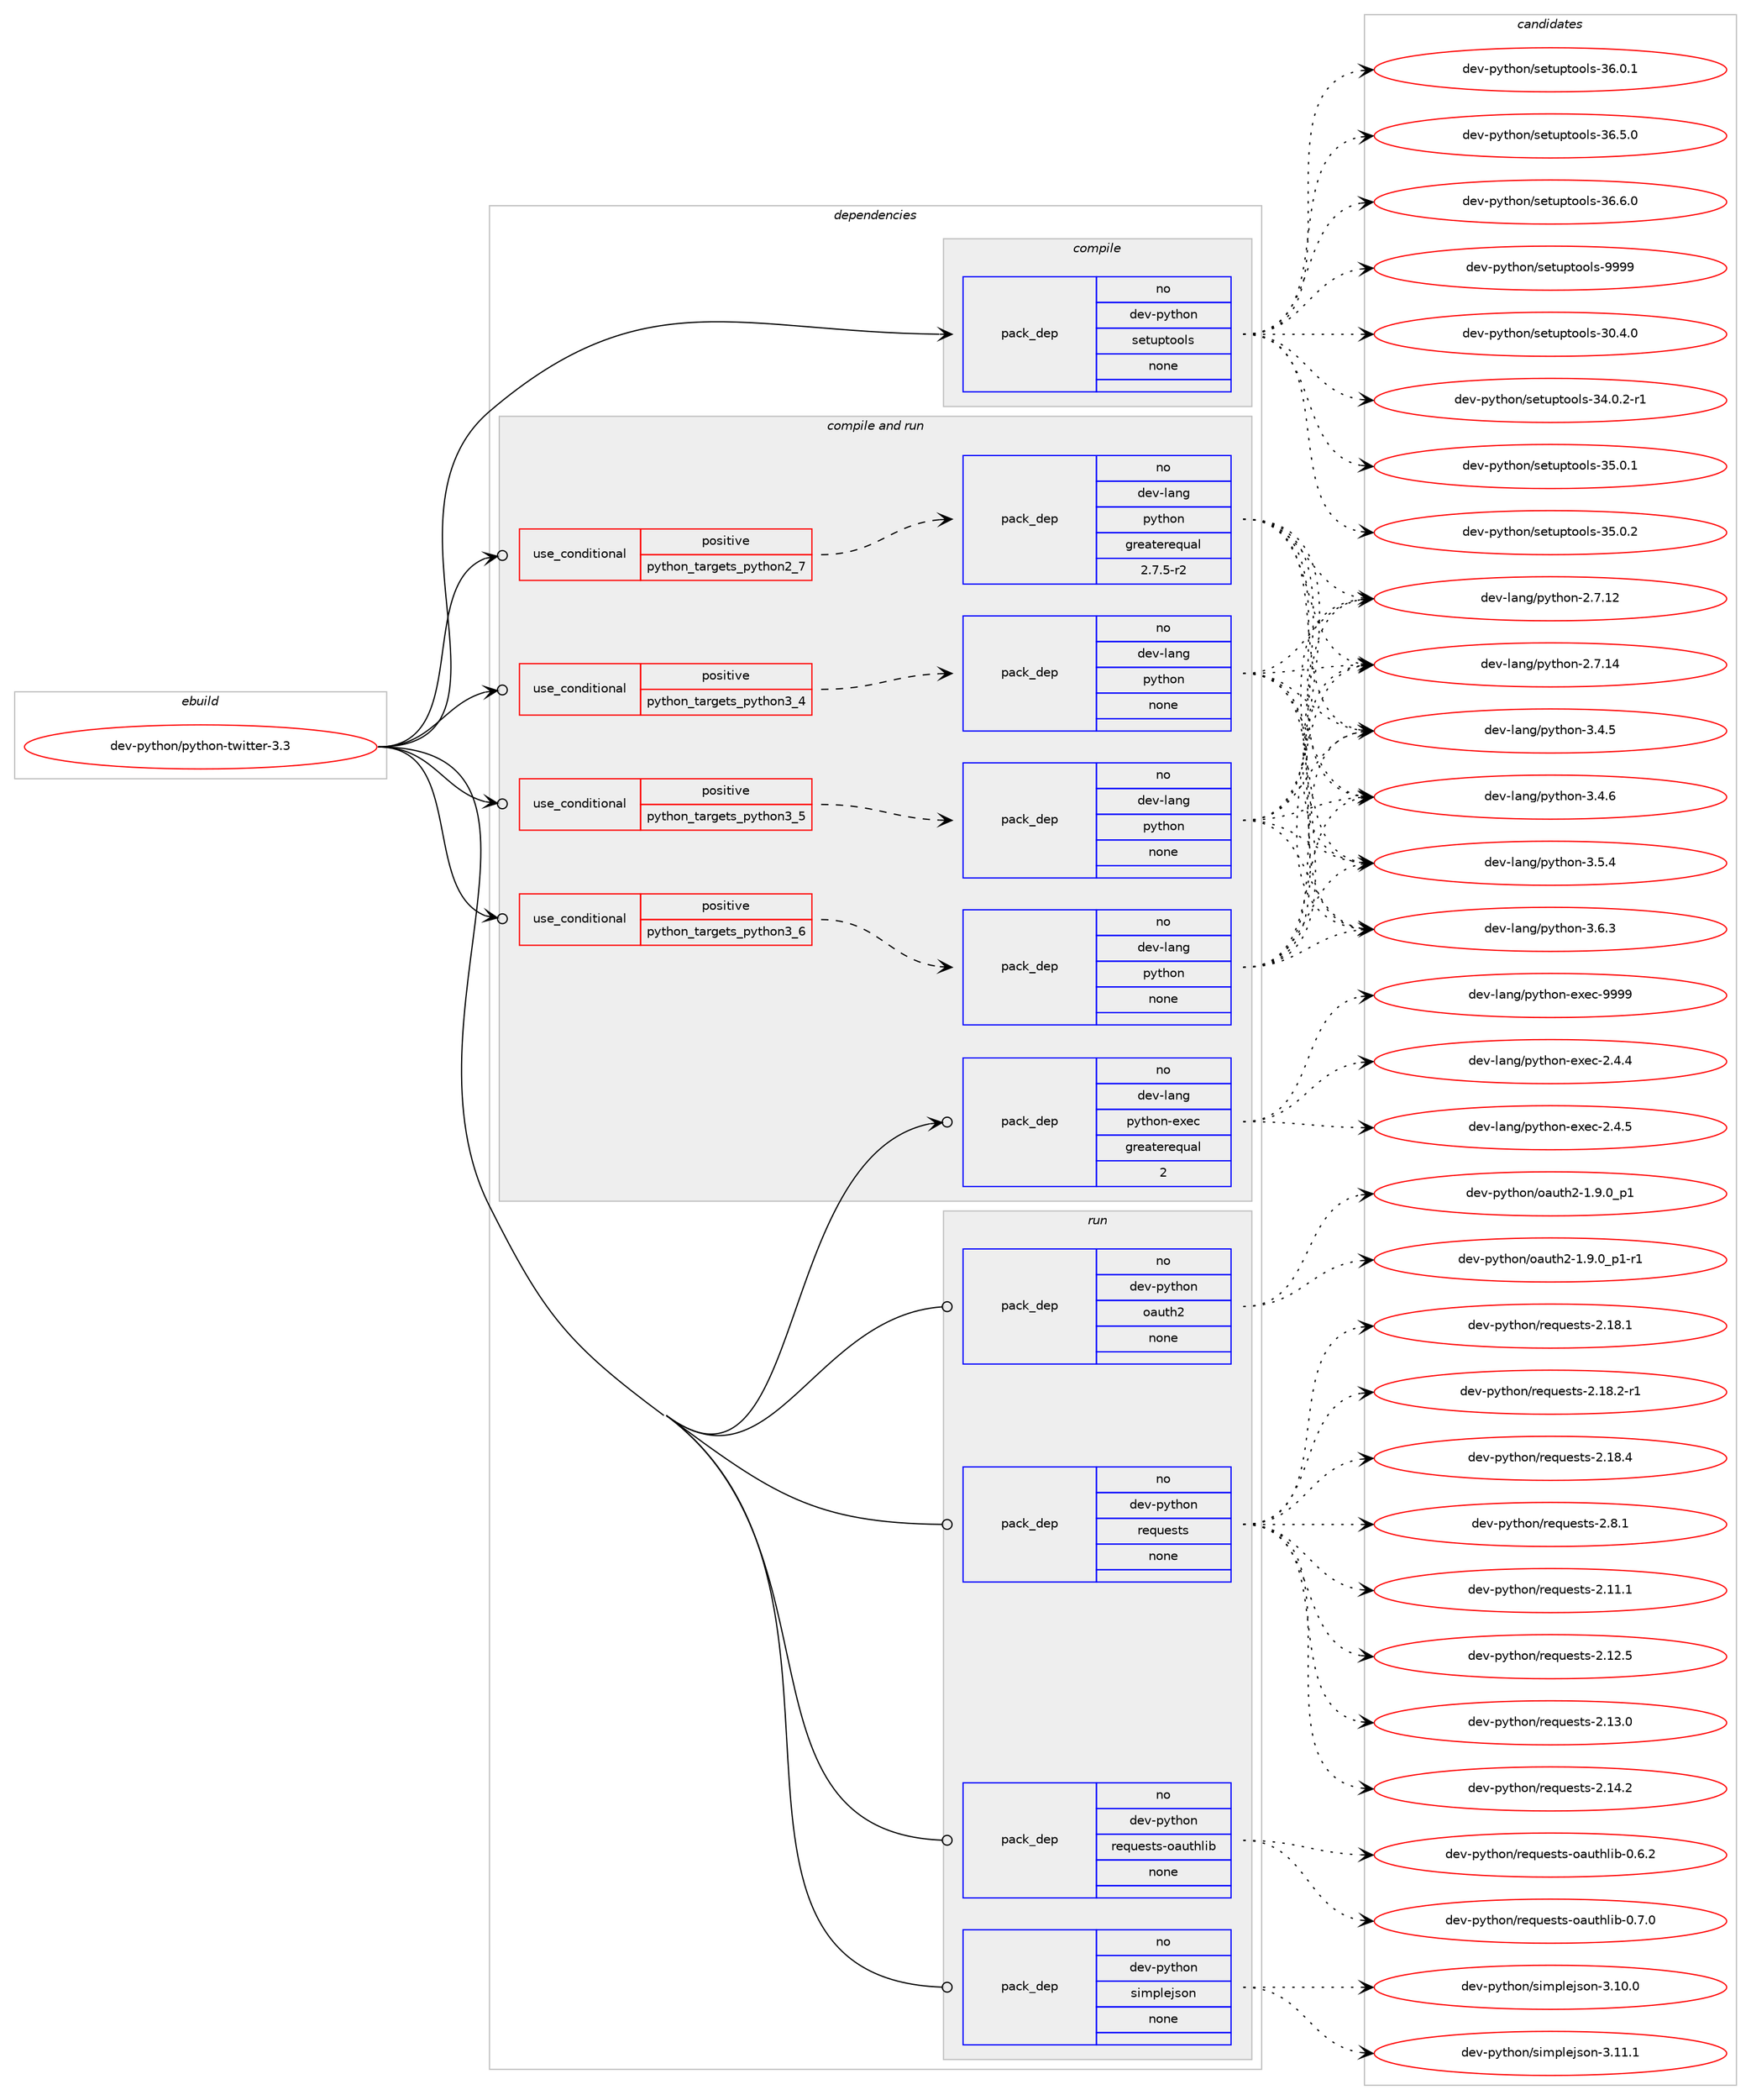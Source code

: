 digraph prolog {

# *************
# Graph options
# *************

newrank=true;
concentrate=true;
compound=true;
graph [rankdir=LR,fontname=Helvetica,fontsize=10,ranksep=1.5];#, ranksep=2.5, nodesep=0.2];
edge  [arrowhead=vee];
node  [fontname=Helvetica,fontsize=10];

# **********
# The ebuild
# **********

subgraph cluster_leftcol {
color=gray;
rank=same;
label=<<i>ebuild</i>>;
id [label="dev-python/python-twitter-3.3", color=red, width=4, href="../dev-python/python-twitter-3.3.svg"];
}

# ****************
# The dependencies
# ****************

subgraph cluster_midcol {
color=gray;
label=<<i>dependencies</i>>;
subgraph cluster_compile {
fillcolor="#eeeeee";
style=filled;
label=<<i>compile</i>>;
subgraph pack139237 {
dependency183616 [label=<<TABLE BORDER="0" CELLBORDER="1" CELLSPACING="0" CELLPADDING="4" WIDTH="220"><TR><TD ROWSPAN="6" CELLPADDING="30">pack_dep</TD></TR><TR><TD WIDTH="110">no</TD></TR><TR><TD>dev-python</TD></TR><TR><TD>setuptools</TD></TR><TR><TD>none</TD></TR><TR><TD></TD></TR></TABLE>>, shape=none, color=blue];
}
id:e -> dependency183616:w [weight=20,style="solid",arrowhead="vee"];
}
subgraph cluster_compileandrun {
fillcolor="#eeeeee";
style=filled;
label=<<i>compile and run</i>>;
subgraph cond40430 {
dependency183617 [label=<<TABLE BORDER="0" CELLBORDER="1" CELLSPACING="0" CELLPADDING="4"><TR><TD ROWSPAN="3" CELLPADDING="10">use_conditional</TD></TR><TR><TD>positive</TD></TR><TR><TD>python_targets_python2_7</TD></TR></TABLE>>, shape=none, color=red];
subgraph pack139238 {
dependency183618 [label=<<TABLE BORDER="0" CELLBORDER="1" CELLSPACING="0" CELLPADDING="4" WIDTH="220"><TR><TD ROWSPAN="6" CELLPADDING="30">pack_dep</TD></TR><TR><TD WIDTH="110">no</TD></TR><TR><TD>dev-lang</TD></TR><TR><TD>python</TD></TR><TR><TD>greaterequal</TD></TR><TR><TD>2.7.5-r2</TD></TR></TABLE>>, shape=none, color=blue];
}
dependency183617:e -> dependency183618:w [weight=20,style="dashed",arrowhead="vee"];
}
id:e -> dependency183617:w [weight=20,style="solid",arrowhead="odotvee"];
subgraph cond40431 {
dependency183619 [label=<<TABLE BORDER="0" CELLBORDER="1" CELLSPACING="0" CELLPADDING="4"><TR><TD ROWSPAN="3" CELLPADDING="10">use_conditional</TD></TR><TR><TD>positive</TD></TR><TR><TD>python_targets_python3_4</TD></TR></TABLE>>, shape=none, color=red];
subgraph pack139239 {
dependency183620 [label=<<TABLE BORDER="0" CELLBORDER="1" CELLSPACING="0" CELLPADDING="4" WIDTH="220"><TR><TD ROWSPAN="6" CELLPADDING="30">pack_dep</TD></TR><TR><TD WIDTH="110">no</TD></TR><TR><TD>dev-lang</TD></TR><TR><TD>python</TD></TR><TR><TD>none</TD></TR><TR><TD></TD></TR></TABLE>>, shape=none, color=blue];
}
dependency183619:e -> dependency183620:w [weight=20,style="dashed",arrowhead="vee"];
}
id:e -> dependency183619:w [weight=20,style="solid",arrowhead="odotvee"];
subgraph cond40432 {
dependency183621 [label=<<TABLE BORDER="0" CELLBORDER="1" CELLSPACING="0" CELLPADDING="4"><TR><TD ROWSPAN="3" CELLPADDING="10">use_conditional</TD></TR><TR><TD>positive</TD></TR><TR><TD>python_targets_python3_5</TD></TR></TABLE>>, shape=none, color=red];
subgraph pack139240 {
dependency183622 [label=<<TABLE BORDER="0" CELLBORDER="1" CELLSPACING="0" CELLPADDING="4" WIDTH="220"><TR><TD ROWSPAN="6" CELLPADDING="30">pack_dep</TD></TR><TR><TD WIDTH="110">no</TD></TR><TR><TD>dev-lang</TD></TR><TR><TD>python</TD></TR><TR><TD>none</TD></TR><TR><TD></TD></TR></TABLE>>, shape=none, color=blue];
}
dependency183621:e -> dependency183622:w [weight=20,style="dashed",arrowhead="vee"];
}
id:e -> dependency183621:w [weight=20,style="solid",arrowhead="odotvee"];
subgraph cond40433 {
dependency183623 [label=<<TABLE BORDER="0" CELLBORDER="1" CELLSPACING="0" CELLPADDING="4"><TR><TD ROWSPAN="3" CELLPADDING="10">use_conditional</TD></TR><TR><TD>positive</TD></TR><TR><TD>python_targets_python3_6</TD></TR></TABLE>>, shape=none, color=red];
subgraph pack139241 {
dependency183624 [label=<<TABLE BORDER="0" CELLBORDER="1" CELLSPACING="0" CELLPADDING="4" WIDTH="220"><TR><TD ROWSPAN="6" CELLPADDING="30">pack_dep</TD></TR><TR><TD WIDTH="110">no</TD></TR><TR><TD>dev-lang</TD></TR><TR><TD>python</TD></TR><TR><TD>none</TD></TR><TR><TD></TD></TR></TABLE>>, shape=none, color=blue];
}
dependency183623:e -> dependency183624:w [weight=20,style="dashed",arrowhead="vee"];
}
id:e -> dependency183623:w [weight=20,style="solid",arrowhead="odotvee"];
subgraph pack139242 {
dependency183625 [label=<<TABLE BORDER="0" CELLBORDER="1" CELLSPACING="0" CELLPADDING="4" WIDTH="220"><TR><TD ROWSPAN="6" CELLPADDING="30">pack_dep</TD></TR><TR><TD WIDTH="110">no</TD></TR><TR><TD>dev-lang</TD></TR><TR><TD>python-exec</TD></TR><TR><TD>greaterequal</TD></TR><TR><TD>2</TD></TR></TABLE>>, shape=none, color=blue];
}
id:e -> dependency183625:w [weight=20,style="solid",arrowhead="odotvee"];
}
subgraph cluster_run {
fillcolor="#eeeeee";
style=filled;
label=<<i>run</i>>;
subgraph pack139243 {
dependency183626 [label=<<TABLE BORDER="0" CELLBORDER="1" CELLSPACING="0" CELLPADDING="4" WIDTH="220"><TR><TD ROWSPAN="6" CELLPADDING="30">pack_dep</TD></TR><TR><TD WIDTH="110">no</TD></TR><TR><TD>dev-python</TD></TR><TR><TD>oauth2</TD></TR><TR><TD>none</TD></TR><TR><TD></TD></TR></TABLE>>, shape=none, color=blue];
}
id:e -> dependency183626:w [weight=20,style="solid",arrowhead="odot"];
subgraph pack139244 {
dependency183627 [label=<<TABLE BORDER="0" CELLBORDER="1" CELLSPACING="0" CELLPADDING="4" WIDTH="220"><TR><TD ROWSPAN="6" CELLPADDING="30">pack_dep</TD></TR><TR><TD WIDTH="110">no</TD></TR><TR><TD>dev-python</TD></TR><TR><TD>requests</TD></TR><TR><TD>none</TD></TR><TR><TD></TD></TR></TABLE>>, shape=none, color=blue];
}
id:e -> dependency183627:w [weight=20,style="solid",arrowhead="odot"];
subgraph pack139245 {
dependency183628 [label=<<TABLE BORDER="0" CELLBORDER="1" CELLSPACING="0" CELLPADDING="4" WIDTH="220"><TR><TD ROWSPAN="6" CELLPADDING="30">pack_dep</TD></TR><TR><TD WIDTH="110">no</TD></TR><TR><TD>dev-python</TD></TR><TR><TD>requests-oauthlib</TD></TR><TR><TD>none</TD></TR><TR><TD></TD></TR></TABLE>>, shape=none, color=blue];
}
id:e -> dependency183628:w [weight=20,style="solid",arrowhead="odot"];
subgraph pack139246 {
dependency183629 [label=<<TABLE BORDER="0" CELLBORDER="1" CELLSPACING="0" CELLPADDING="4" WIDTH="220"><TR><TD ROWSPAN="6" CELLPADDING="30">pack_dep</TD></TR><TR><TD WIDTH="110">no</TD></TR><TR><TD>dev-python</TD></TR><TR><TD>simplejson</TD></TR><TR><TD>none</TD></TR><TR><TD></TD></TR></TABLE>>, shape=none, color=blue];
}
id:e -> dependency183629:w [weight=20,style="solid",arrowhead="odot"];
}
}

# **************
# The candidates
# **************

subgraph cluster_choices {
rank=same;
color=gray;
label=<<i>candidates</i>>;

subgraph choice139237 {
color=black;
nodesep=1;
choice100101118451121211161041111104711510111611711211611111110811545514846524648 [label="dev-python/setuptools-30.4.0", color=red, width=4,href="../dev-python/setuptools-30.4.0.svg"];
choice1001011184511212111610411111047115101116117112116111111108115455152464846504511449 [label="dev-python/setuptools-34.0.2-r1", color=red, width=4,href="../dev-python/setuptools-34.0.2-r1.svg"];
choice100101118451121211161041111104711510111611711211611111110811545515346484649 [label="dev-python/setuptools-35.0.1", color=red, width=4,href="../dev-python/setuptools-35.0.1.svg"];
choice100101118451121211161041111104711510111611711211611111110811545515346484650 [label="dev-python/setuptools-35.0.2", color=red, width=4,href="../dev-python/setuptools-35.0.2.svg"];
choice100101118451121211161041111104711510111611711211611111110811545515446484649 [label="dev-python/setuptools-36.0.1", color=red, width=4,href="../dev-python/setuptools-36.0.1.svg"];
choice100101118451121211161041111104711510111611711211611111110811545515446534648 [label="dev-python/setuptools-36.5.0", color=red, width=4,href="../dev-python/setuptools-36.5.0.svg"];
choice100101118451121211161041111104711510111611711211611111110811545515446544648 [label="dev-python/setuptools-36.6.0", color=red, width=4,href="../dev-python/setuptools-36.6.0.svg"];
choice10010111845112121116104111110471151011161171121161111111081154557575757 [label="dev-python/setuptools-9999", color=red, width=4,href="../dev-python/setuptools-9999.svg"];
dependency183616:e -> choice100101118451121211161041111104711510111611711211611111110811545514846524648:w [style=dotted,weight="100"];
dependency183616:e -> choice1001011184511212111610411111047115101116117112116111111108115455152464846504511449:w [style=dotted,weight="100"];
dependency183616:e -> choice100101118451121211161041111104711510111611711211611111110811545515346484649:w [style=dotted,weight="100"];
dependency183616:e -> choice100101118451121211161041111104711510111611711211611111110811545515346484650:w [style=dotted,weight="100"];
dependency183616:e -> choice100101118451121211161041111104711510111611711211611111110811545515446484649:w [style=dotted,weight="100"];
dependency183616:e -> choice100101118451121211161041111104711510111611711211611111110811545515446534648:w [style=dotted,weight="100"];
dependency183616:e -> choice100101118451121211161041111104711510111611711211611111110811545515446544648:w [style=dotted,weight="100"];
dependency183616:e -> choice10010111845112121116104111110471151011161171121161111111081154557575757:w [style=dotted,weight="100"];
}
subgraph choice139238 {
color=black;
nodesep=1;
choice10010111845108971101034711212111610411111045504655464950 [label="dev-lang/python-2.7.12", color=red, width=4,href="../dev-lang/python-2.7.12.svg"];
choice10010111845108971101034711212111610411111045504655464952 [label="dev-lang/python-2.7.14", color=red, width=4,href="../dev-lang/python-2.7.14.svg"];
choice100101118451089711010347112121116104111110455146524653 [label="dev-lang/python-3.4.5", color=red, width=4,href="../dev-lang/python-3.4.5.svg"];
choice100101118451089711010347112121116104111110455146524654 [label="dev-lang/python-3.4.6", color=red, width=4,href="../dev-lang/python-3.4.6.svg"];
choice100101118451089711010347112121116104111110455146534652 [label="dev-lang/python-3.5.4", color=red, width=4,href="../dev-lang/python-3.5.4.svg"];
choice100101118451089711010347112121116104111110455146544651 [label="dev-lang/python-3.6.3", color=red, width=4,href="../dev-lang/python-3.6.3.svg"];
dependency183618:e -> choice10010111845108971101034711212111610411111045504655464950:w [style=dotted,weight="100"];
dependency183618:e -> choice10010111845108971101034711212111610411111045504655464952:w [style=dotted,weight="100"];
dependency183618:e -> choice100101118451089711010347112121116104111110455146524653:w [style=dotted,weight="100"];
dependency183618:e -> choice100101118451089711010347112121116104111110455146524654:w [style=dotted,weight="100"];
dependency183618:e -> choice100101118451089711010347112121116104111110455146534652:w [style=dotted,weight="100"];
dependency183618:e -> choice100101118451089711010347112121116104111110455146544651:w [style=dotted,weight="100"];
}
subgraph choice139239 {
color=black;
nodesep=1;
choice10010111845108971101034711212111610411111045504655464950 [label="dev-lang/python-2.7.12", color=red, width=4,href="../dev-lang/python-2.7.12.svg"];
choice10010111845108971101034711212111610411111045504655464952 [label="dev-lang/python-2.7.14", color=red, width=4,href="../dev-lang/python-2.7.14.svg"];
choice100101118451089711010347112121116104111110455146524653 [label="dev-lang/python-3.4.5", color=red, width=4,href="../dev-lang/python-3.4.5.svg"];
choice100101118451089711010347112121116104111110455146524654 [label="dev-lang/python-3.4.6", color=red, width=4,href="../dev-lang/python-3.4.6.svg"];
choice100101118451089711010347112121116104111110455146534652 [label="dev-lang/python-3.5.4", color=red, width=4,href="../dev-lang/python-3.5.4.svg"];
choice100101118451089711010347112121116104111110455146544651 [label="dev-lang/python-3.6.3", color=red, width=4,href="../dev-lang/python-3.6.3.svg"];
dependency183620:e -> choice10010111845108971101034711212111610411111045504655464950:w [style=dotted,weight="100"];
dependency183620:e -> choice10010111845108971101034711212111610411111045504655464952:w [style=dotted,weight="100"];
dependency183620:e -> choice100101118451089711010347112121116104111110455146524653:w [style=dotted,weight="100"];
dependency183620:e -> choice100101118451089711010347112121116104111110455146524654:w [style=dotted,weight="100"];
dependency183620:e -> choice100101118451089711010347112121116104111110455146534652:w [style=dotted,weight="100"];
dependency183620:e -> choice100101118451089711010347112121116104111110455146544651:w [style=dotted,weight="100"];
}
subgraph choice139240 {
color=black;
nodesep=1;
choice10010111845108971101034711212111610411111045504655464950 [label="dev-lang/python-2.7.12", color=red, width=4,href="../dev-lang/python-2.7.12.svg"];
choice10010111845108971101034711212111610411111045504655464952 [label="dev-lang/python-2.7.14", color=red, width=4,href="../dev-lang/python-2.7.14.svg"];
choice100101118451089711010347112121116104111110455146524653 [label="dev-lang/python-3.4.5", color=red, width=4,href="../dev-lang/python-3.4.5.svg"];
choice100101118451089711010347112121116104111110455146524654 [label="dev-lang/python-3.4.6", color=red, width=4,href="../dev-lang/python-3.4.6.svg"];
choice100101118451089711010347112121116104111110455146534652 [label="dev-lang/python-3.5.4", color=red, width=4,href="../dev-lang/python-3.5.4.svg"];
choice100101118451089711010347112121116104111110455146544651 [label="dev-lang/python-3.6.3", color=red, width=4,href="../dev-lang/python-3.6.3.svg"];
dependency183622:e -> choice10010111845108971101034711212111610411111045504655464950:w [style=dotted,weight="100"];
dependency183622:e -> choice10010111845108971101034711212111610411111045504655464952:w [style=dotted,weight="100"];
dependency183622:e -> choice100101118451089711010347112121116104111110455146524653:w [style=dotted,weight="100"];
dependency183622:e -> choice100101118451089711010347112121116104111110455146524654:w [style=dotted,weight="100"];
dependency183622:e -> choice100101118451089711010347112121116104111110455146534652:w [style=dotted,weight="100"];
dependency183622:e -> choice100101118451089711010347112121116104111110455146544651:w [style=dotted,weight="100"];
}
subgraph choice139241 {
color=black;
nodesep=1;
choice10010111845108971101034711212111610411111045504655464950 [label="dev-lang/python-2.7.12", color=red, width=4,href="../dev-lang/python-2.7.12.svg"];
choice10010111845108971101034711212111610411111045504655464952 [label="dev-lang/python-2.7.14", color=red, width=4,href="../dev-lang/python-2.7.14.svg"];
choice100101118451089711010347112121116104111110455146524653 [label="dev-lang/python-3.4.5", color=red, width=4,href="../dev-lang/python-3.4.5.svg"];
choice100101118451089711010347112121116104111110455146524654 [label="dev-lang/python-3.4.6", color=red, width=4,href="../dev-lang/python-3.4.6.svg"];
choice100101118451089711010347112121116104111110455146534652 [label="dev-lang/python-3.5.4", color=red, width=4,href="../dev-lang/python-3.5.4.svg"];
choice100101118451089711010347112121116104111110455146544651 [label="dev-lang/python-3.6.3", color=red, width=4,href="../dev-lang/python-3.6.3.svg"];
dependency183624:e -> choice10010111845108971101034711212111610411111045504655464950:w [style=dotted,weight="100"];
dependency183624:e -> choice10010111845108971101034711212111610411111045504655464952:w [style=dotted,weight="100"];
dependency183624:e -> choice100101118451089711010347112121116104111110455146524653:w [style=dotted,weight="100"];
dependency183624:e -> choice100101118451089711010347112121116104111110455146524654:w [style=dotted,weight="100"];
dependency183624:e -> choice100101118451089711010347112121116104111110455146534652:w [style=dotted,weight="100"];
dependency183624:e -> choice100101118451089711010347112121116104111110455146544651:w [style=dotted,weight="100"];
}
subgraph choice139242 {
color=black;
nodesep=1;
choice1001011184510897110103471121211161041111104510112010199455046524652 [label="dev-lang/python-exec-2.4.4", color=red, width=4,href="../dev-lang/python-exec-2.4.4.svg"];
choice1001011184510897110103471121211161041111104510112010199455046524653 [label="dev-lang/python-exec-2.4.5", color=red, width=4,href="../dev-lang/python-exec-2.4.5.svg"];
choice10010111845108971101034711212111610411111045101120101994557575757 [label="dev-lang/python-exec-9999", color=red, width=4,href="../dev-lang/python-exec-9999.svg"];
dependency183625:e -> choice1001011184510897110103471121211161041111104510112010199455046524652:w [style=dotted,weight="100"];
dependency183625:e -> choice1001011184510897110103471121211161041111104510112010199455046524653:w [style=dotted,weight="100"];
dependency183625:e -> choice10010111845108971101034711212111610411111045101120101994557575757:w [style=dotted,weight="100"];
}
subgraph choice139243 {
color=black;
nodesep=1;
choice100101118451121211161041111104711197117116104504549465746489511249 [label="dev-python/oauth2-1.9.0_p1", color=red, width=4,href="../dev-python/oauth2-1.9.0_p1.svg"];
choice1001011184511212111610411111047111971171161045045494657464895112494511449 [label="dev-python/oauth2-1.9.0_p1-r1", color=red, width=4,href="../dev-python/oauth2-1.9.0_p1-r1.svg"];
dependency183626:e -> choice100101118451121211161041111104711197117116104504549465746489511249:w [style=dotted,weight="100"];
dependency183626:e -> choice1001011184511212111610411111047111971171161045045494657464895112494511449:w [style=dotted,weight="100"];
}
subgraph choice139244 {
color=black;
nodesep=1;
choice100101118451121211161041111104711410111311710111511611545504649494649 [label="dev-python/requests-2.11.1", color=red, width=4,href="../dev-python/requests-2.11.1.svg"];
choice100101118451121211161041111104711410111311710111511611545504649504653 [label="dev-python/requests-2.12.5", color=red, width=4,href="../dev-python/requests-2.12.5.svg"];
choice100101118451121211161041111104711410111311710111511611545504649514648 [label="dev-python/requests-2.13.0", color=red, width=4,href="../dev-python/requests-2.13.0.svg"];
choice100101118451121211161041111104711410111311710111511611545504649524650 [label="dev-python/requests-2.14.2", color=red, width=4,href="../dev-python/requests-2.14.2.svg"];
choice100101118451121211161041111104711410111311710111511611545504649564649 [label="dev-python/requests-2.18.1", color=red, width=4,href="../dev-python/requests-2.18.1.svg"];
choice1001011184511212111610411111047114101113117101115116115455046495646504511449 [label="dev-python/requests-2.18.2-r1", color=red, width=4,href="../dev-python/requests-2.18.2-r1.svg"];
choice100101118451121211161041111104711410111311710111511611545504649564652 [label="dev-python/requests-2.18.4", color=red, width=4,href="../dev-python/requests-2.18.4.svg"];
choice1001011184511212111610411111047114101113117101115116115455046564649 [label="dev-python/requests-2.8.1", color=red, width=4,href="../dev-python/requests-2.8.1.svg"];
dependency183627:e -> choice100101118451121211161041111104711410111311710111511611545504649494649:w [style=dotted,weight="100"];
dependency183627:e -> choice100101118451121211161041111104711410111311710111511611545504649504653:w [style=dotted,weight="100"];
dependency183627:e -> choice100101118451121211161041111104711410111311710111511611545504649514648:w [style=dotted,weight="100"];
dependency183627:e -> choice100101118451121211161041111104711410111311710111511611545504649524650:w [style=dotted,weight="100"];
dependency183627:e -> choice100101118451121211161041111104711410111311710111511611545504649564649:w [style=dotted,weight="100"];
dependency183627:e -> choice1001011184511212111610411111047114101113117101115116115455046495646504511449:w [style=dotted,weight="100"];
dependency183627:e -> choice100101118451121211161041111104711410111311710111511611545504649564652:w [style=dotted,weight="100"];
dependency183627:e -> choice1001011184511212111610411111047114101113117101115116115455046564649:w [style=dotted,weight="100"];
}
subgraph choice139245 {
color=black;
nodesep=1;
choice1001011184511212111610411111047114101113117101115116115451119711711610410810598454846544650 [label="dev-python/requests-oauthlib-0.6.2", color=red, width=4,href="../dev-python/requests-oauthlib-0.6.2.svg"];
choice1001011184511212111610411111047114101113117101115116115451119711711610410810598454846554648 [label="dev-python/requests-oauthlib-0.7.0", color=red, width=4,href="../dev-python/requests-oauthlib-0.7.0.svg"];
dependency183628:e -> choice1001011184511212111610411111047114101113117101115116115451119711711610410810598454846544650:w [style=dotted,weight="100"];
dependency183628:e -> choice1001011184511212111610411111047114101113117101115116115451119711711610410810598454846554648:w [style=dotted,weight="100"];
}
subgraph choice139246 {
color=black;
nodesep=1;
choice100101118451121211161041111104711510510911210810110611511111045514649484648 [label="dev-python/simplejson-3.10.0", color=red, width=4,href="../dev-python/simplejson-3.10.0.svg"];
choice100101118451121211161041111104711510510911210810110611511111045514649494649 [label="dev-python/simplejson-3.11.1", color=red, width=4,href="../dev-python/simplejson-3.11.1.svg"];
dependency183629:e -> choice100101118451121211161041111104711510510911210810110611511111045514649484648:w [style=dotted,weight="100"];
dependency183629:e -> choice100101118451121211161041111104711510510911210810110611511111045514649494649:w [style=dotted,weight="100"];
}
}

}

